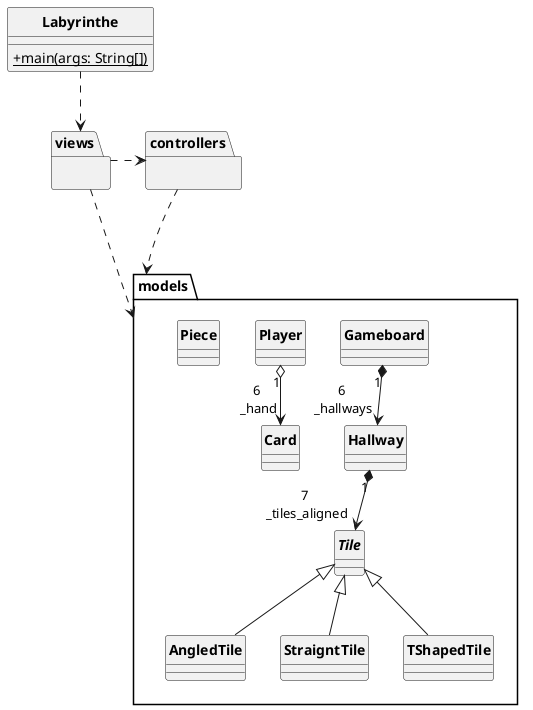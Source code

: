 @startuml Labyrinthe

skinparam style strictuml
skinparam classAttributeIconSize 0
skinparam classFontStyle Bold
hide enum methods

class Labyrinthe
{
    + {static} main(args: String[])
}

package views
{

}

package controllers
{

}

package models
{
    abstract class Tile {}
    class AngledTile extends Tile {}
    class StraigntTile extends Tile {}
    class TShapedTile extends Tile {}

    class Gameboard {}
    class Hallway {}
    class Card {}

    class Player {}
    class Piece {}
}

Labyrinthe ..> views
controllers ...> models
views ..> models
views .> controllers
Gameboard "1" *--> "6\n _hallways" Hallway
Hallway "1" *--> "7\n _tiles_aligned" Tile
Player "1" o--> "6\n _hand" Card

@enduml
